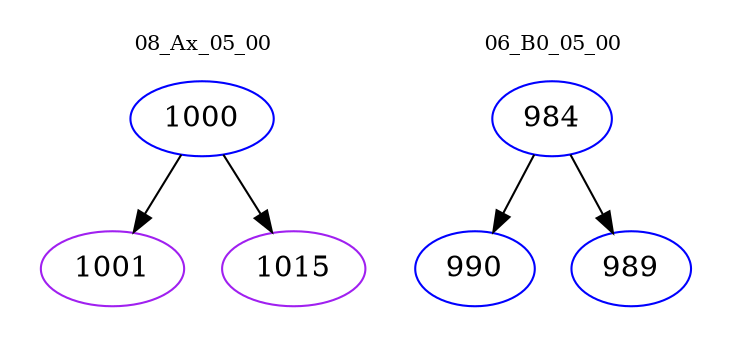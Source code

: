 digraph{
subgraph cluster_0 {
color = white
label = "08_Ax_05_00";
fontsize=10;
T0_1000 [label="1000", color="blue"]
T0_1000 -> T0_1001 [color="black"]
T0_1001 [label="1001", color="purple"]
T0_1000 -> T0_1015 [color="black"]
T0_1015 [label="1015", color="purple"]
}
subgraph cluster_1 {
color = white
label = "06_B0_05_00";
fontsize=10;
T1_984 [label="984", color="blue"]
T1_984 -> T1_990 [color="black"]
T1_990 [label="990", color="blue"]
T1_984 -> T1_989 [color="black"]
T1_989 [label="989", color="blue"]
}
}
